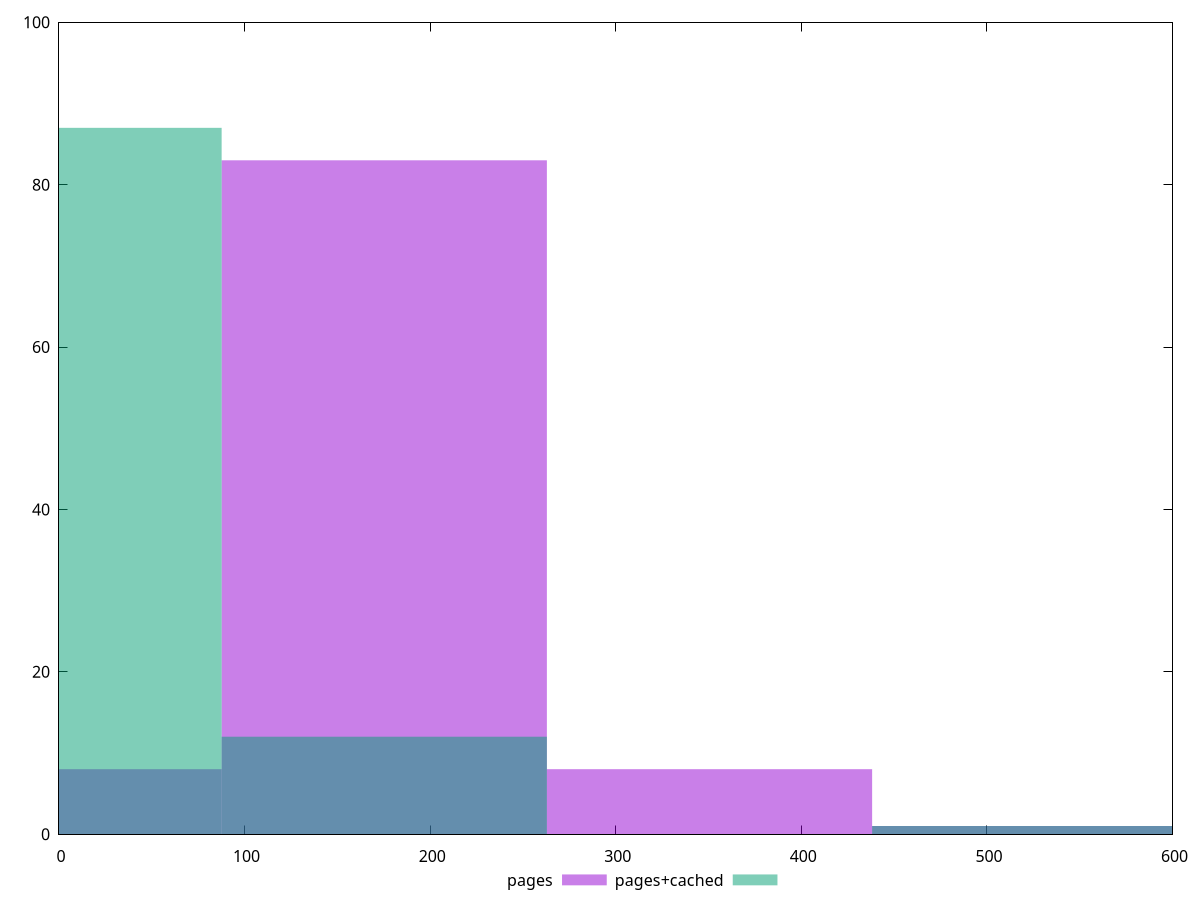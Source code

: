 reset

$pages <<EOF
350.5189906172948 8
175.2594953086474 83
0 8
525.7784859259422 1
EOF

$pagesCached <<EOF
525.7784859259422 1
175.2594953086474 12
0 87
EOF

set key outside below
set boxwidth 175.2594953086474
set xrange [0:600]
set yrange [0:100]
set style fill transparent solid 0.5 noborder
set terminal svg size 640, 500 enhanced background rgb 'white'
set output "report_00007_2020-12-11T15:55:29.892Z/unused-css-rules/comparison/histogram/1_vs_2.svg"

plot $pages title "pages" with boxes, \
     $pagesCached title "pages+cached" with boxes

reset
